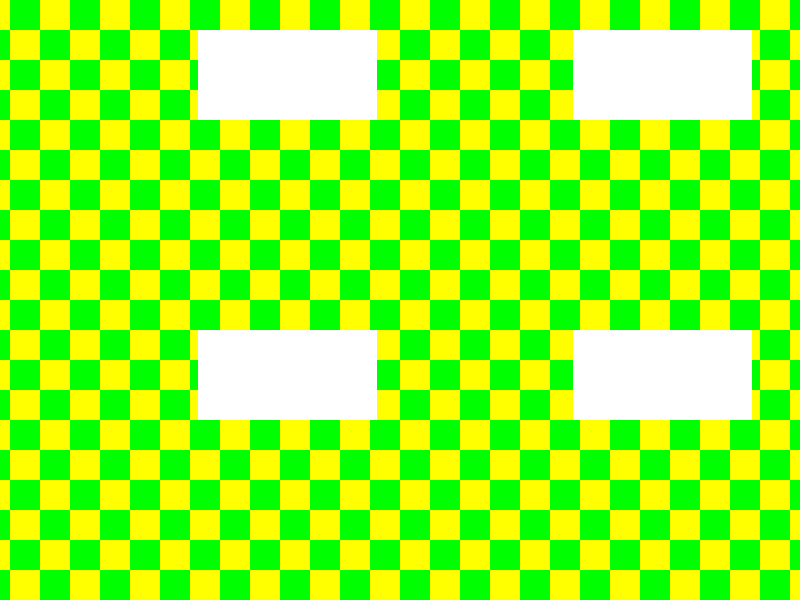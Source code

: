// Persistence Of Vision raytracer version 3.5 sample file.
// Scene by Dieter Bayer.
//
// This scene demonstrates distance based attenuation in translucent objects.
//
// -w320 -h240
// -w800 -h600 +a0.3
//

#global_settings { assumed_gamma 2.2 }

#include "colors.inc"

#declare IOR = 1.5;
#declare Distance = 5;

#declare Col1 = -15;
#declare Col2 =  35;
#declare Row1 =  30;
#declare Row2 = -10;

camera {
  orthographic
  location <0, 0, -100>
  right 80 * 4/3 * x
  up    80 * y
  look_at <0, 0, 0>
}

//
// Use beloved famous raytrace green/yellow checkered wall
//

plane { -z, -20
   pigment {
      checker color Yellow color Green
      scale 4
   }
   finish {
      ambient 0.2
      diffuse 0.8
   }
}

//
// Make a prism.
//

#declare Prism = prism {
  -0.5, 0.5, 4
  <-1, -0.3>, <1, 0>, <-1, 0.3>, <-1, -0.3>
  scale 12
}

//
// Translucent prism without attenuation
//

object { Prism translate <Col1, Row1, 0>
  pigment { rgbt<1, 1, 1, 0.9> }
  finish {
    ambient 0
    diffuse 0
    phong 1
    phong_size 200
  }
  interior {
    ior IOR
    fade_distance Distance
    fade_power 0
  }
}

//
// Translucent prism with linear attenuation
//

object { Prism translate <Col2, Row1, 0>
  pigment { rgbt<1, 1, 1, 0.9> }
  finish {
    ambient 0
    diffuse 0
    phong 1
    phong_size 200
  }
  interior {
    ior IOR
    fade_distance Distance
    fade_power 1
  }
}

//
// Translucent prism with quadratic attenuation
//

object { Prism translate <Col1, Row2, 0>
  pigment { rgbt<1, 1, 1, 0.9> }
  finish {
    ambient 0
    diffuse 0
    phong 1
    phong_size 200
  }
  interior {
    ior IOR
    fade_distance Distance
    fade_power 2
  }
}

//
// Translucent prism with cubic attenuation
//

object { Prism translate <Col2, Row2, 0>
  pigment { rgbt<1, 1, 1, 0.9> }
  finish {
    ambient 0
    diffuse 0
    phong 1
    phong_size 200
  }
  interior {
    ior IOR
    fade_distance Distance
    fade_power 3
  }
}

light_source { <10000, 10000, -10000> color White }

